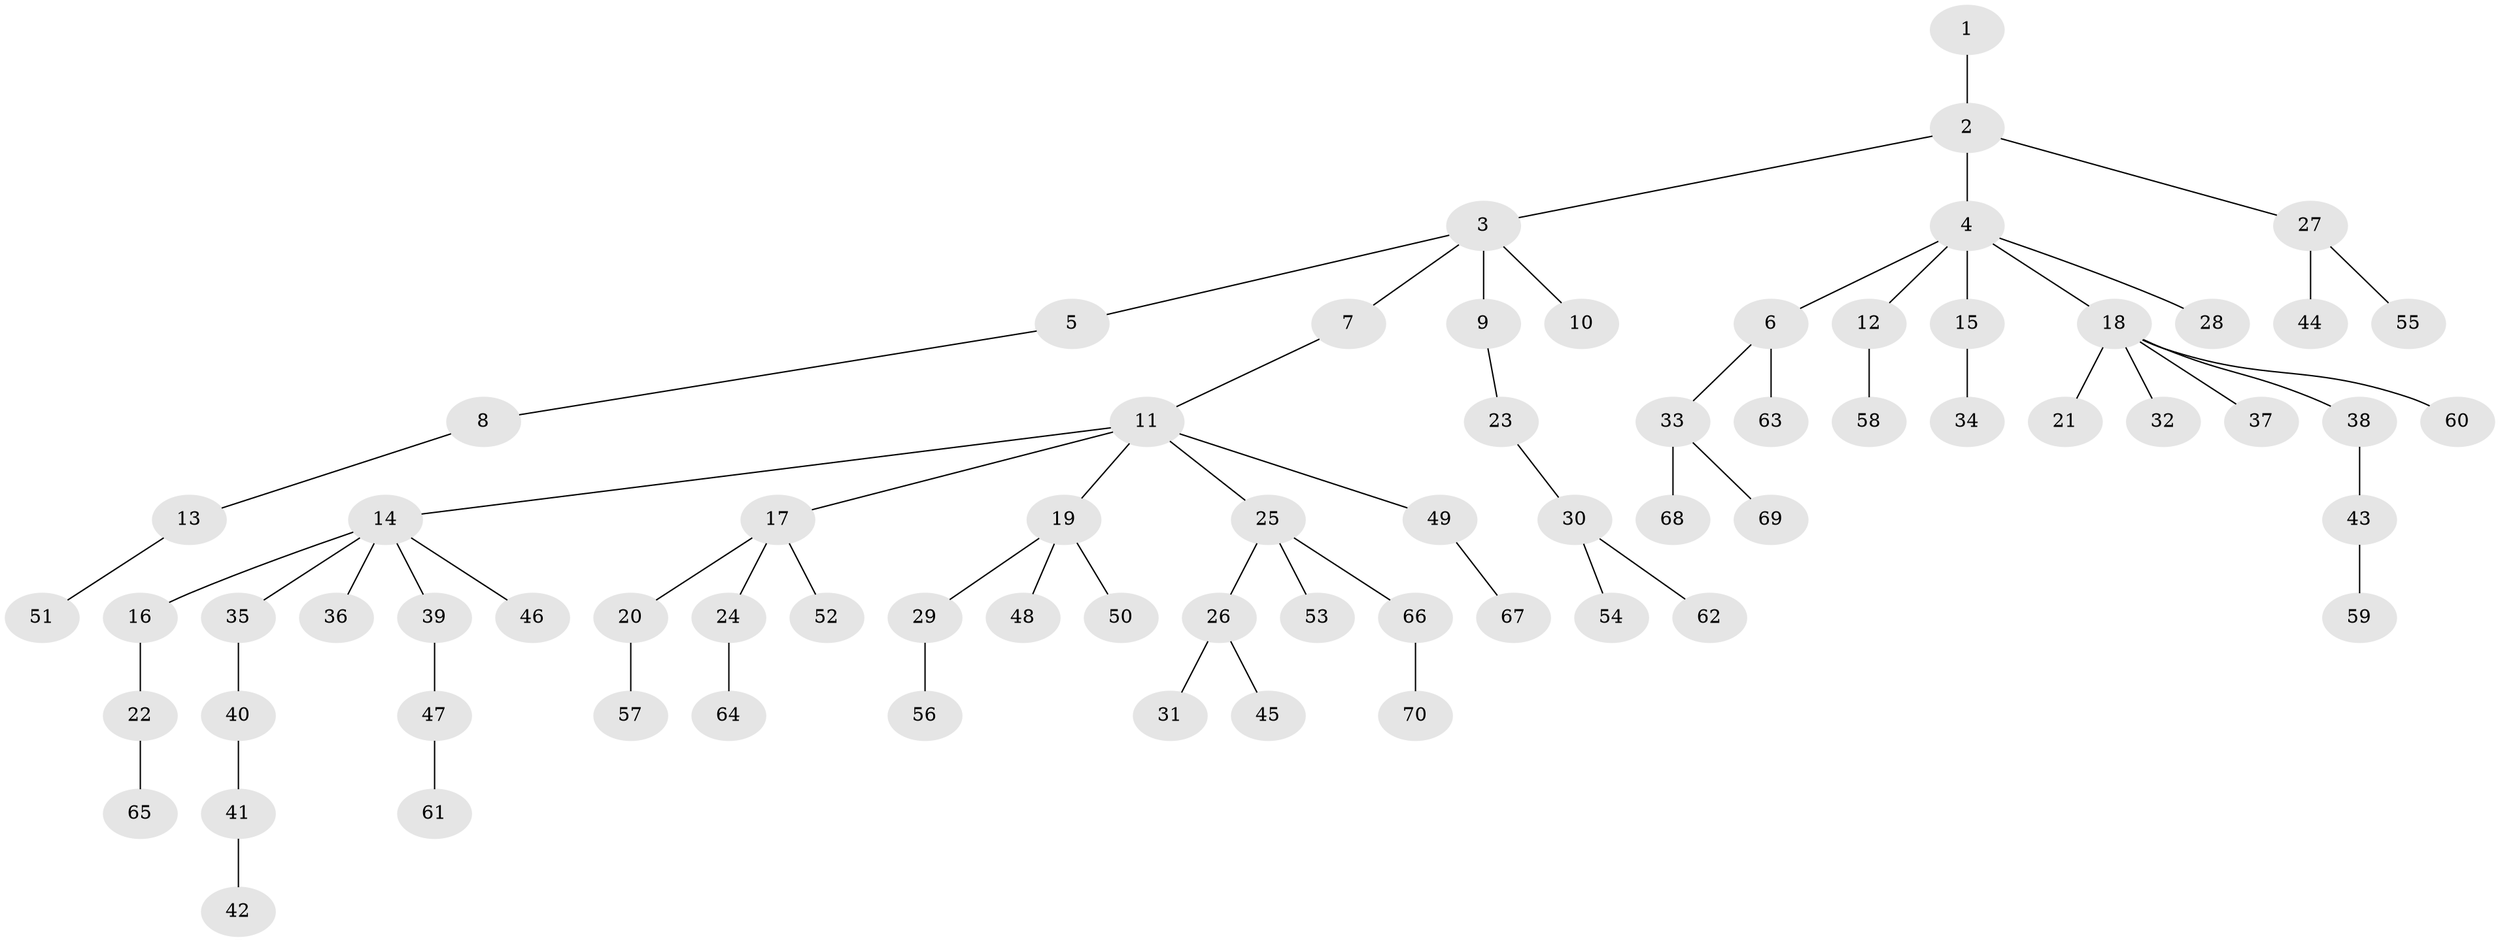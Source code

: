 // coarse degree distribution, {1: 0.6, 7: 0.02, 6: 0.04, 2: 0.22, 4: 0.04, 8: 0.02, 3: 0.04, 5: 0.02}
// Generated by graph-tools (version 1.1) at 2025/52/02/27/25 19:52:10]
// undirected, 70 vertices, 69 edges
graph export_dot {
graph [start="1"]
  node [color=gray90,style=filled];
  1;
  2;
  3;
  4;
  5;
  6;
  7;
  8;
  9;
  10;
  11;
  12;
  13;
  14;
  15;
  16;
  17;
  18;
  19;
  20;
  21;
  22;
  23;
  24;
  25;
  26;
  27;
  28;
  29;
  30;
  31;
  32;
  33;
  34;
  35;
  36;
  37;
  38;
  39;
  40;
  41;
  42;
  43;
  44;
  45;
  46;
  47;
  48;
  49;
  50;
  51;
  52;
  53;
  54;
  55;
  56;
  57;
  58;
  59;
  60;
  61;
  62;
  63;
  64;
  65;
  66;
  67;
  68;
  69;
  70;
  1 -- 2;
  2 -- 3;
  2 -- 4;
  2 -- 27;
  3 -- 5;
  3 -- 7;
  3 -- 9;
  3 -- 10;
  4 -- 6;
  4 -- 12;
  4 -- 15;
  4 -- 18;
  4 -- 28;
  5 -- 8;
  6 -- 33;
  6 -- 63;
  7 -- 11;
  8 -- 13;
  9 -- 23;
  11 -- 14;
  11 -- 17;
  11 -- 19;
  11 -- 25;
  11 -- 49;
  12 -- 58;
  13 -- 51;
  14 -- 16;
  14 -- 35;
  14 -- 36;
  14 -- 39;
  14 -- 46;
  15 -- 34;
  16 -- 22;
  17 -- 20;
  17 -- 24;
  17 -- 52;
  18 -- 21;
  18 -- 32;
  18 -- 37;
  18 -- 38;
  18 -- 60;
  19 -- 29;
  19 -- 48;
  19 -- 50;
  20 -- 57;
  22 -- 65;
  23 -- 30;
  24 -- 64;
  25 -- 26;
  25 -- 53;
  25 -- 66;
  26 -- 31;
  26 -- 45;
  27 -- 44;
  27 -- 55;
  29 -- 56;
  30 -- 54;
  30 -- 62;
  33 -- 68;
  33 -- 69;
  35 -- 40;
  38 -- 43;
  39 -- 47;
  40 -- 41;
  41 -- 42;
  43 -- 59;
  47 -- 61;
  49 -- 67;
  66 -- 70;
}
